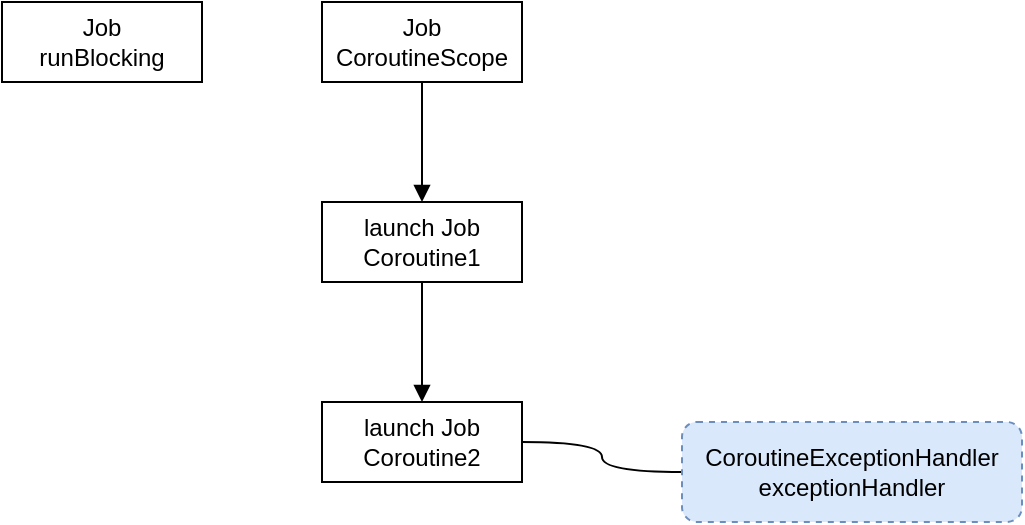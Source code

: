 <mxfile version="26.1.1">
  <diagram name="Page-1" id="QnVpcwCPTXUIOy1QDYQn">
    <mxGraphModel dx="1114" dy="878" grid="1" gridSize="10" guides="1" tooltips="1" connect="1" arrows="1" fold="1" page="1" pageScale="1" pageWidth="827" pageHeight="1169" math="0" shadow="0">
      <root>
        <mxCell id="0" />
        <mxCell id="1" parent="0" />
        <mxCell id="sMUWbNFpLpqNBvobuOyc-1" style="edgeStyle=orthogonalEdgeStyle;rounded=0;orthogonalLoop=1;jettySize=auto;html=1;entryX=0.5;entryY=0;entryDx=0;entryDy=0;endArrow=block;endFill=1;" edge="1" parent="1" source="sMUWbNFpLpqNBvobuOyc-3" target="sMUWbNFpLpqNBvobuOyc-7">
          <mxGeometry relative="1" as="geometry" />
        </mxCell>
        <mxCell id="sMUWbNFpLpqNBvobuOyc-3" value="Job&lt;div&gt;CoroutineScope&lt;/div&gt;" style="rounded=0;whiteSpace=wrap;html=1;" vertex="1" parent="1">
          <mxGeometry x="280" y="120" width="100" height="40" as="geometry" />
        </mxCell>
        <mxCell id="sMUWbNFpLpqNBvobuOyc-4" value="Job&lt;div&gt;runBlocking&lt;/div&gt;" style="rounded=0;whiteSpace=wrap;html=1;" vertex="1" parent="1">
          <mxGeometry x="120" y="120" width="100" height="40" as="geometry" />
        </mxCell>
        <mxCell id="sMUWbNFpLpqNBvobuOyc-5" style="edgeStyle=orthogonalEdgeStyle;rounded=0;orthogonalLoop=1;jettySize=auto;html=1;entryX=0.5;entryY=0;entryDx=0;entryDy=0;endArrow=block;endFill=1;" edge="1" parent="1" source="sMUWbNFpLpqNBvobuOyc-7" target="sMUWbNFpLpqNBvobuOyc-9">
          <mxGeometry relative="1" as="geometry" />
        </mxCell>
        <mxCell id="sMUWbNFpLpqNBvobuOyc-7" value="launch Job&lt;div&gt;Coroutine1&lt;/div&gt;" style="rounded=0;whiteSpace=wrap;html=1;" vertex="1" parent="1">
          <mxGeometry x="280" y="220" width="100" height="40" as="geometry" />
        </mxCell>
        <mxCell id="sMUWbNFpLpqNBvobuOyc-8" style="edgeStyle=orthogonalEdgeStyle;rounded=0;orthogonalLoop=1;jettySize=auto;html=1;entryX=0;entryY=0.5;entryDx=0;entryDy=0;curved=1;endArrow=none;startFill=0;" edge="1" parent="1" source="sMUWbNFpLpqNBvobuOyc-9" target="sMUWbNFpLpqNBvobuOyc-12">
          <mxGeometry relative="1" as="geometry" />
        </mxCell>
        <mxCell id="sMUWbNFpLpqNBvobuOyc-9" value="launch Job&lt;div&gt;Coroutine2&lt;/div&gt;" style="rounded=0;whiteSpace=wrap;html=1;" vertex="1" parent="1">
          <mxGeometry x="280" y="320" width="100" height="40" as="geometry" />
        </mxCell>
        <mxCell id="sMUWbNFpLpqNBvobuOyc-12" value="CoroutineExceptionHandler&lt;div&gt;exceptionHandler&lt;/div&gt;" style="rounded=1;whiteSpace=wrap;html=1;dashed=1;fillColor=#dae8fc;strokeColor=#6c8ebf;" vertex="1" parent="1">
          <mxGeometry x="460" y="330" width="170" height="50" as="geometry" />
        </mxCell>
      </root>
    </mxGraphModel>
  </diagram>
</mxfile>
